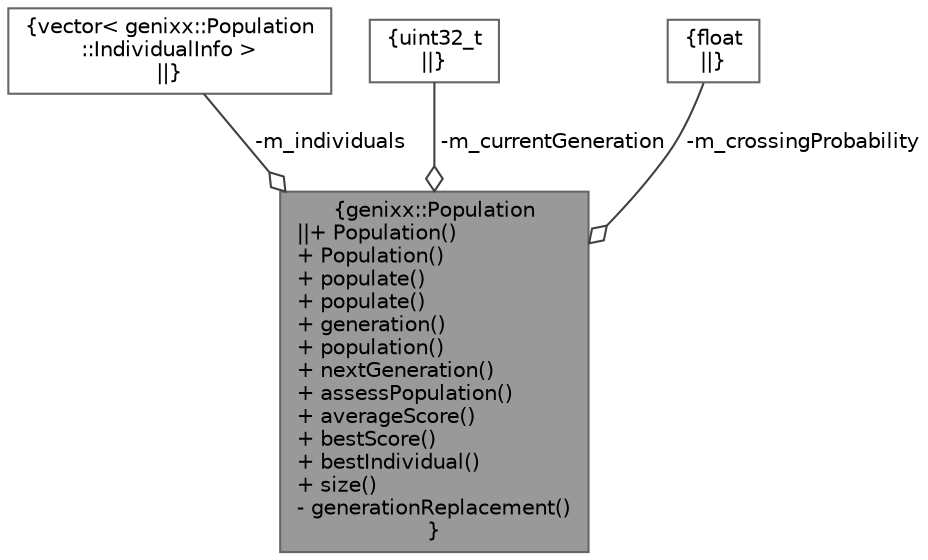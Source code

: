 digraph "genixx::Population"
{
 // LATEX_PDF_SIZE
  bgcolor="transparent";
  edge [fontname=Helvetica,fontsize=10,labelfontname=Helvetica,labelfontsize=10];
  node [fontname=Helvetica,fontsize=10,shape=box,height=0.2,width=0.4];
  Node1 [label="{genixx::Population\n||+ Population()\l+ Population()\l+ populate()\l+ populate()\l+ generation()\l+ population()\l+ nextGeneration()\l+ assessPopulation()\l+ averageScore()\l+ bestScore()\l+ bestIndividual()\l+ size()\l- generationReplacement()\l}",height=0.2,width=0.4,color="gray40", fillcolor="grey60", style="filled", fontcolor="black",tooltip=" "];
  Node2 -> Node1 [color="grey25",style="solid",label=" -m_individuals" ,arrowhead="odiamond"];
  Node2 [label="{vector\< genixx::Population\l::IndividualInfo \>\n||}",height=0.2,width=0.4,color="gray40", fillcolor="white", style="filled",tooltip=" "];
  Node3 -> Node1 [color="grey25",style="solid",label=" -m_currentGeneration" ,arrowhead="odiamond"];
  Node3 [label="{uint32_t\n||}",height=0.2,width=0.4,color="gray40", fillcolor="white", style="filled",tooltip=" "];
  Node4 -> Node1 [color="grey25",style="solid",label=" -m_crossingProbability" ,arrowhead="odiamond"];
  Node4 [label="{float\n||}",height=0.2,width=0.4,color="gray40", fillcolor="white", style="filled",tooltip=" "];
}
